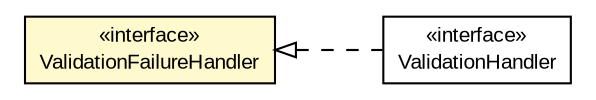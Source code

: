 #!/usr/local/bin/dot
#
# Class diagram 
# Generated by UMLGraph version R5_6-24-gf6e263 (http://www.umlgraph.org/)
#

digraph G {
	edge [fontname="arial",fontsize=10,labelfontname="arial",labelfontsize=10];
	node [fontname="arial",fontsize=10,shape=plaintext];
	nodesep=0.25;
	ranksep=0.5;
	rankdir=LR;
	// org.turbogwt.mvp.databind.client.validation.ValidationHandler
	c1243 [label=<<table title="org.turbogwt.mvp.databind.client.validation.ValidationHandler" border="0" cellborder="1" cellspacing="0" cellpadding="2" port="p" href="./ValidationHandler.html">
		<tr><td><table border="0" cellspacing="0" cellpadding="1">
<tr><td align="center" balign="center"> &#171;interface&#187; </td></tr>
<tr><td align="center" balign="center"> ValidationHandler </td></tr>
		</table></td></tr>
		</table>>, URL="./ValidationHandler.html", fontname="arial", fontcolor="black", fontsize=10.0];
	// org.turbogwt.mvp.databind.client.validation.ValidationFailureHandler
	c1244 [label=<<table title="org.turbogwt.mvp.databind.client.validation.ValidationFailureHandler" border="0" cellborder="1" cellspacing="0" cellpadding="2" port="p" bgcolor="lemonChiffon" href="./ValidationFailureHandler.html">
		<tr><td><table border="0" cellspacing="0" cellpadding="1">
<tr><td align="center" balign="center"> &#171;interface&#187; </td></tr>
<tr><td align="center" balign="center"> ValidationFailureHandler </td></tr>
		</table></td></tr>
		</table>>, URL="./ValidationFailureHandler.html", fontname="arial", fontcolor="black", fontsize=10.0];
	//org.turbogwt.mvp.databind.client.validation.ValidationHandler implements org.turbogwt.mvp.databind.client.validation.ValidationFailureHandler
	c1244:p -> c1243:p [dir=back,arrowtail=empty,style=dashed];
}

